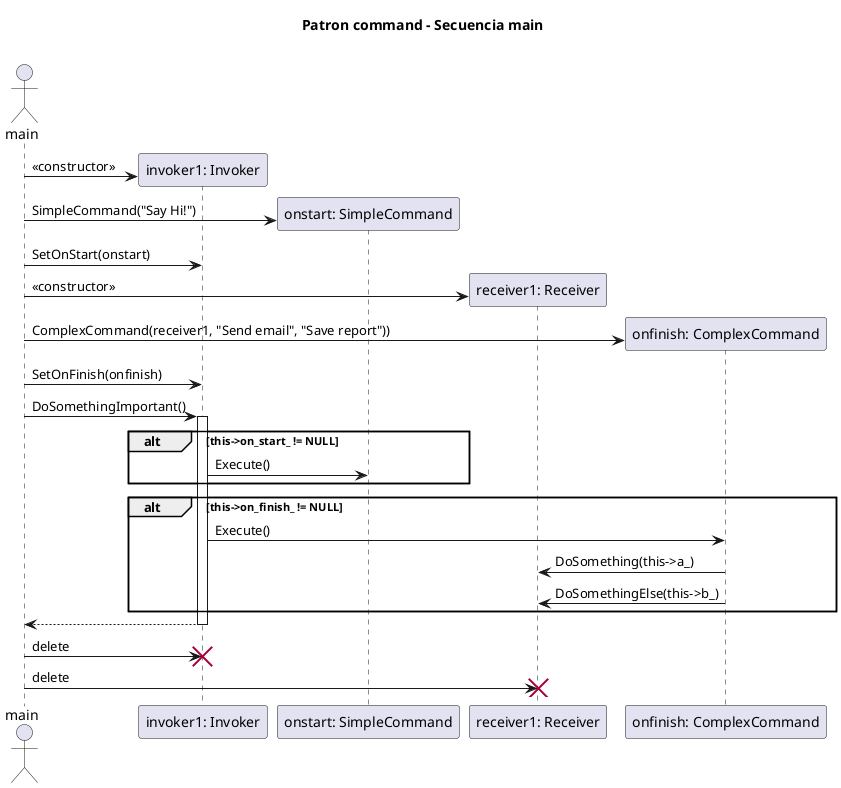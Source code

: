 @startuml

title Patron command - Secuencia main\n

actor main

create "invoker1: Invoker"
main -> "invoker1: Invoker": <<constructor>>

create "onstart: SimpleCommand"
main -> "onstart: SimpleCommand": SimpleCommand("Say Hi!")

main -> "invoker1: Invoker": SetOnStart(onstart)

create "receiver1: Receiver"
main -> "receiver1: Receiver": <<constructor>>

create "onfinish: ComplexCommand"
main -> "onfinish: ComplexCommand": ComplexCommand(receiver1, "Send email", "Save report"))

main -> "invoker1: Invoker": SetOnFinish(onfinish)
main -> "invoker1: Invoker": DoSomethingImportant()

' activate 
activate "invoker1: Invoker"
        alt this->on_start_ != NULL
                "invoker1: Invoker" -> "onstart: SimpleCommand": Execute()
        end
        alt this->on_finish_ != NULL
                ' sender -> receiver : message
                "invoker1: Invoker" -> "onfinish: ComplexCommand": Execute()
                "onfinish: ComplexCommand" -> "receiver1: Receiver": DoSomething(this->a_)
                "onfinish: ComplexCommand" -> "receiver1: Receiver": DoSomethingElse(this->b_)
        end

        return   

deactivate "invoker1: Invoker"

main -> "invoker1: Invoker" !! : delete
main -> "receiver1: Receiver" !! : delete
@enduml
